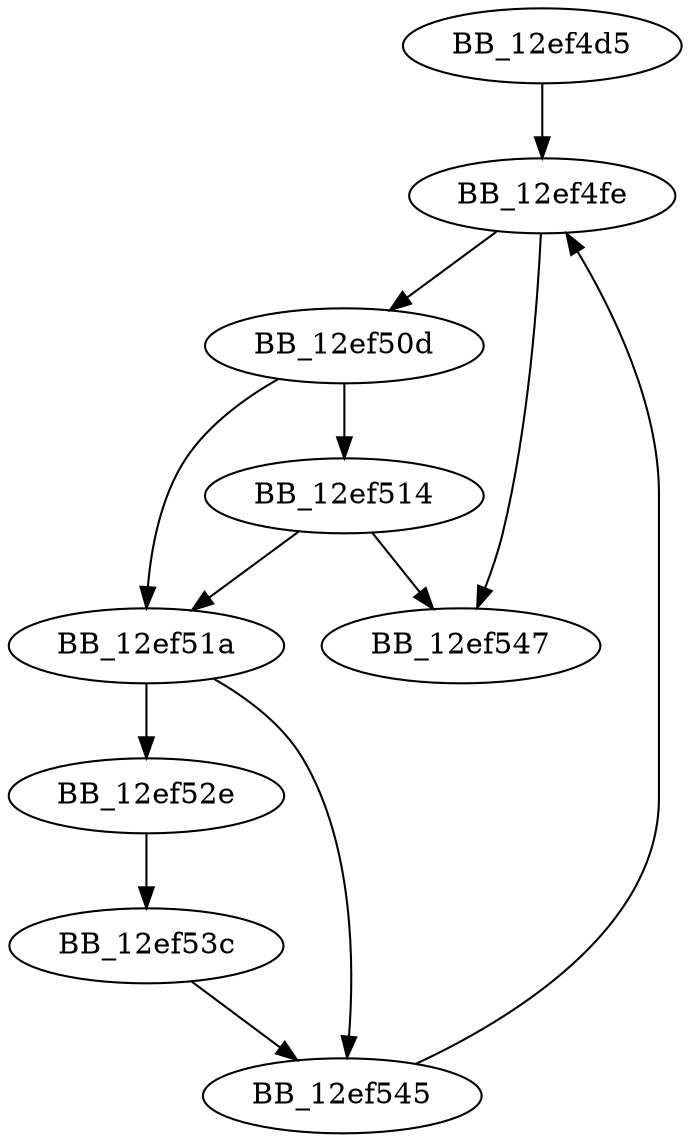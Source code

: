 DiGraph __local_unwind2{
BB_12ef4d5->BB_12ef4fe
BB_12ef4fe->BB_12ef50d
BB_12ef4fe->BB_12ef547
BB_12ef50d->BB_12ef514
BB_12ef50d->BB_12ef51a
BB_12ef514->BB_12ef51a
BB_12ef514->BB_12ef547
BB_12ef51a->BB_12ef52e
BB_12ef51a->BB_12ef545
BB_12ef52e->BB_12ef53c
BB_12ef53c->BB_12ef545
BB_12ef545->BB_12ef4fe
}
